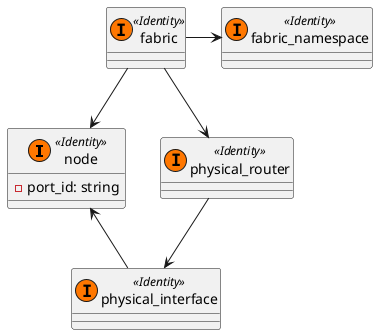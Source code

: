 @startuml
class node<< (I, #FF7700) Identity>> {
  - port_id: string
}

class physical_interface<< (I, #FF7700) Identity>> {
}

class physical_router<< (I, #FF7700) Identity>> {
}

class fabric<< (I, #FF7700) Identity>> {
}

class fabric_namespace<< (I, #FF7700) Identity>> {
}

fabric --> physical_router
fabric --> node
physical_router --> physical_interface
fabric -> fabric_namespace
node <-- physical_interface

@enduml